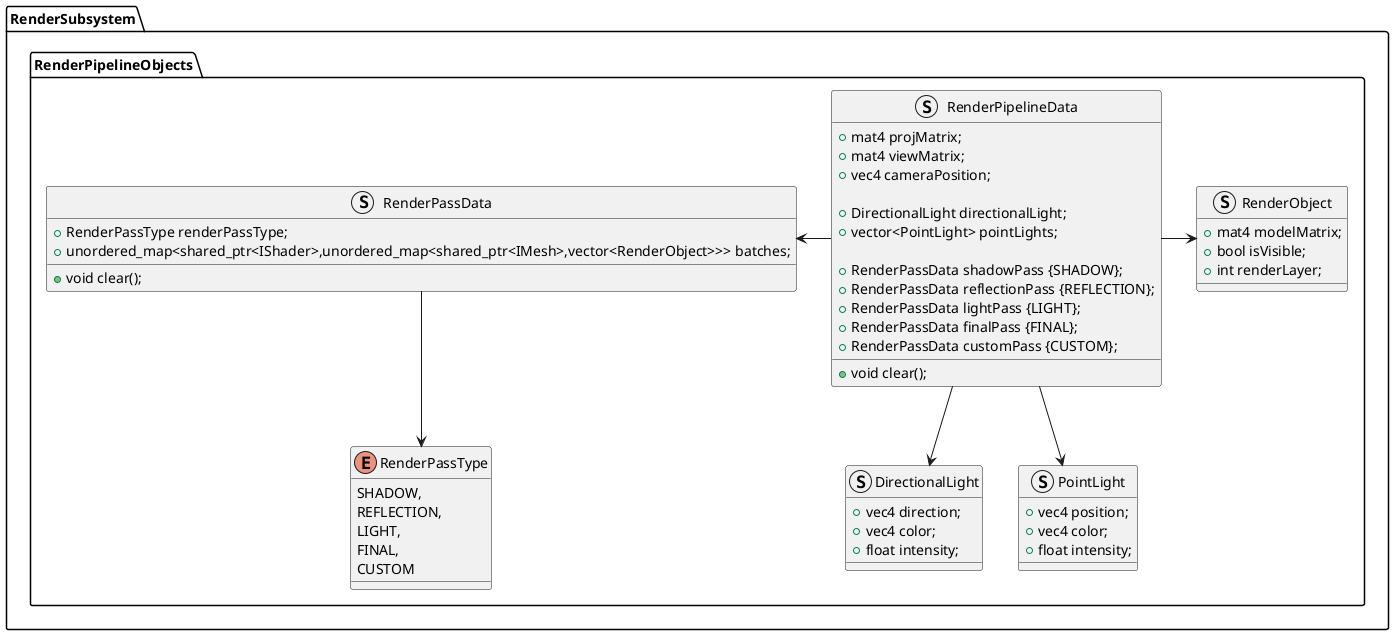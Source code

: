 @startuml
package RenderSubsystem.RenderPipelineObjects {
    struct DirectionalLight 
    {
        +vec4 direction;
        +vec4 color;
        +float intensity;
    }

    struct PointLight
    {
        +vec4 position;
        +vec4 color;
        +float intensity;
    }

    struct RenderObject
    {
        +mat4 modelMatrix;
        +bool isVisible;
        +int renderLayer;
    }    

    enum RenderPassType
    {
        SHADOW,
        REFLECTION,
        LIGHT,
        FINAL,
        CUSTOM
    }

    struct RenderPassData 
    {
        +RenderPassType renderPassType;
        +unordered_map<shared_ptr<IShader>,unordered_map<shared_ptr<IMesh>,vector<RenderObject>>> batches;
        +void clear();
    }

    struct RenderPipelineData
    {
        +mat4 projMatrix;
        +mat4 viewMatrix;
        +vec4 cameraPosition;

        +DirectionalLight directionalLight;
        +vector<PointLight> pointLights; 

        +RenderPassData shadowPass {SHADOW};
        +RenderPassData reflectionPass {REFLECTION};
        +RenderPassData lightPass {LIGHT};
        +RenderPassData finalPass {FINAL};
        +RenderPassData customPass {CUSTOM};

        +void clear();
    }

    RenderPassData --> RenderPassType

    RenderPipelineData -> RenderObject
    RenderPipelineData --> DirectionalLight
    RenderPipelineData --> PointLight
    RenderPipelineData -left> RenderPassData
}

@enduml